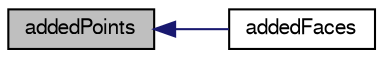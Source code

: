 digraph "addedPoints"
{
  bgcolor="transparent";
  edge [fontname="FreeSans",fontsize="10",labelfontname="FreeSans",labelfontsize="10"];
  node [fontname="FreeSans",fontsize="10",shape=record];
  rankdir="LR";
  Node1273 [label="addedPoints",height=0.2,width=0.4,color="black", fillcolor="grey75", style="filled", fontcolor="black"];
  Node1273 -> Node1274 [dir="back",color="midnightblue",fontsize="10",style="solid",fontname="FreeSans"];
  Node1274 [label="addedFaces",height=0.2,width=0.4,color="black",URL="$a21502.html#adb7fac3740dea29ec40363a510d361e4",tooltip="Faces added. Per split cell label of added face. "];
}
